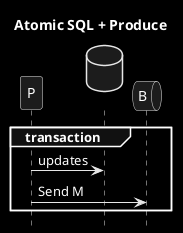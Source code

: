 @startuml
title Atomic SQL + Produce
hide footbox
skinparam monochrome reverse
database " " as DB order 9
queue B order 10

group transaction
    P->DB: updates
    P->B: Send M
end
@enduml
? transactional outbox pattern
? CDC/Debezium

